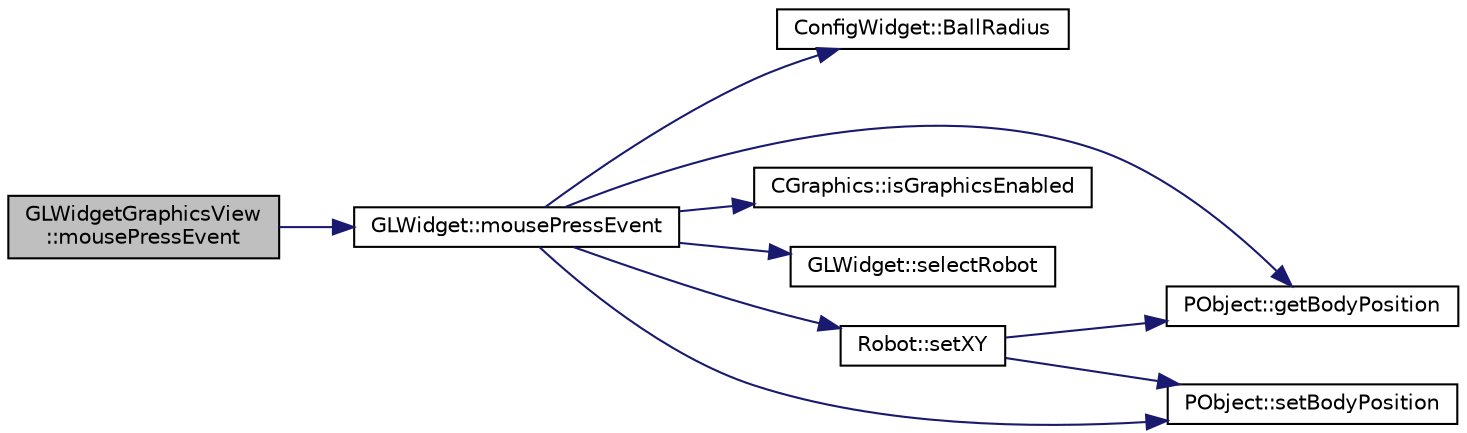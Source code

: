 digraph "GLWidgetGraphicsView::mousePressEvent"
{
 // INTERACTIVE_SVG=YES
  edge [fontname="Helvetica",fontsize="10",labelfontname="Helvetica",labelfontsize="10"];
  node [fontname="Helvetica",fontsize="10",shape=record];
  rankdir="LR";
  Node1 [label="GLWidgetGraphicsView\l::mousePressEvent",height=0.2,width=0.4,color="black", fillcolor="grey75", style="filled", fontcolor="black"];
  Node1 -> Node2 [color="midnightblue",fontsize="10",style="solid",fontname="Helvetica"];
  Node2 [label="GLWidget::mousePressEvent",height=0.2,width=0.4,color="black", fillcolor="white", style="filled",URL="$da/d10/class_g_l_widget.html#ab144cc8064c1bbf6d0ef0646ca0bd06c"];
  Node2 -> Node3 [color="midnightblue",fontsize="10",style="solid",fontname="Helvetica"];
  Node3 [label="ConfigWidget::BallRadius",height=0.2,width=0.4,color="black", fillcolor="white", style="filled",URL="$d6/d55/class_config_widget.html#a2d8b917b9aaad10df48dc4afb3fc497d"];
  Node2 -> Node4 [color="midnightblue",fontsize="10",style="solid",fontname="Helvetica"];
  Node4 [label="PObject::getBodyPosition",height=0.2,width=0.4,color="black", fillcolor="white", style="filled",URL="$d1/d18/class_p_object.html#aa490b8b18ef6a51e9816d0da40da237d"];
  Node2 -> Node5 [color="midnightblue",fontsize="10",style="solid",fontname="Helvetica"];
  Node5 [label="CGraphics::isGraphicsEnabled",height=0.2,width=0.4,color="black", fillcolor="white", style="filled",URL="$dc/d90/class_c_graphics.html#ae40f067c0f749c7c65e672fb7cfc1abe"];
  Node2 -> Node6 [color="midnightblue",fontsize="10",style="solid",fontname="Helvetica"];
  Node6 [label="GLWidget::selectRobot",height=0.2,width=0.4,color="black", fillcolor="white", style="filled",URL="$da/d10/class_g_l_widget.html#a5f4bf919392f3a904c0cf24a824eaa78"];
  Node2 -> Node7 [color="midnightblue",fontsize="10",style="solid",fontname="Helvetica"];
  Node7 [label="PObject::setBodyPosition",height=0.2,width=0.4,color="black", fillcolor="white", style="filled",URL="$d1/d18/class_p_object.html#a43b4248e78b3f3934dfc329a57eb0688"];
  Node2 -> Node8 [color="midnightblue",fontsize="10",style="solid",fontname="Helvetica"];
  Node8 [label="Robot::setXY",height=0.2,width=0.4,color="black", fillcolor="white", style="filled",URL="$d4/d84/class_robot.html#a1ba3a89dad410e184d8dac72ccbe6875"];
  Node8 -> Node4 [color="midnightblue",fontsize="10",style="solid",fontname="Helvetica"];
  Node8 -> Node7 [color="midnightblue",fontsize="10",style="solid",fontname="Helvetica"];
}
